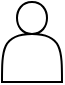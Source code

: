 <mxfile version="20.8.20" type="github"><diagram name="第 1 页" id="0Bb90YlJC23ZNc2bx1gv"><mxGraphModel dx="1434" dy="802" grid="1" gridSize="10" guides="1" tooltips="1" connect="1" arrows="1" fold="1" page="1" pageScale="1" pageWidth="827" pageHeight="1169" math="0" shadow="0"><root><mxCell id="0"/><mxCell id="1" parent="0"/><mxCell id="S3q35cUGkQxc2vFmGl0s-1" value="" style="shape=actor;whiteSpace=wrap;html=1;" vertex="1" parent="1"><mxGeometry x="130" y="130" width="30" height="40" as="geometry"/></mxCell></root></mxGraphModel></diagram></mxfile>